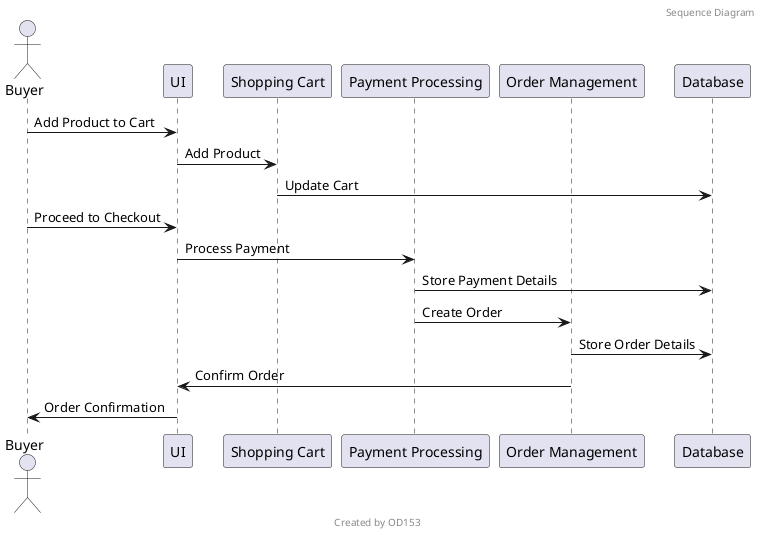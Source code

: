 @startuml
header Sequence Diagram
footer Created by OD153
actor Buyer
participant "UI" as UI
participant "Shopping Cart" as Cart
participant "Payment Processing" as Payment
participant "Order Management" as OrderMgmt
participant "Database" as Database

Buyer -> UI: Add Product to Cart
UI -> Cart: Add Product
Cart -> Database: Update Cart
Buyer -> UI: Proceed to Checkout
UI -> Payment: Process Payment
Payment -> Database: Store Payment Details
Payment -> OrderMgmt: Create Order
OrderMgmt -> Database: Store Order Details
OrderMgmt -> UI: Confirm Order
UI -> Buyer: Order Confirmation
@enduml
